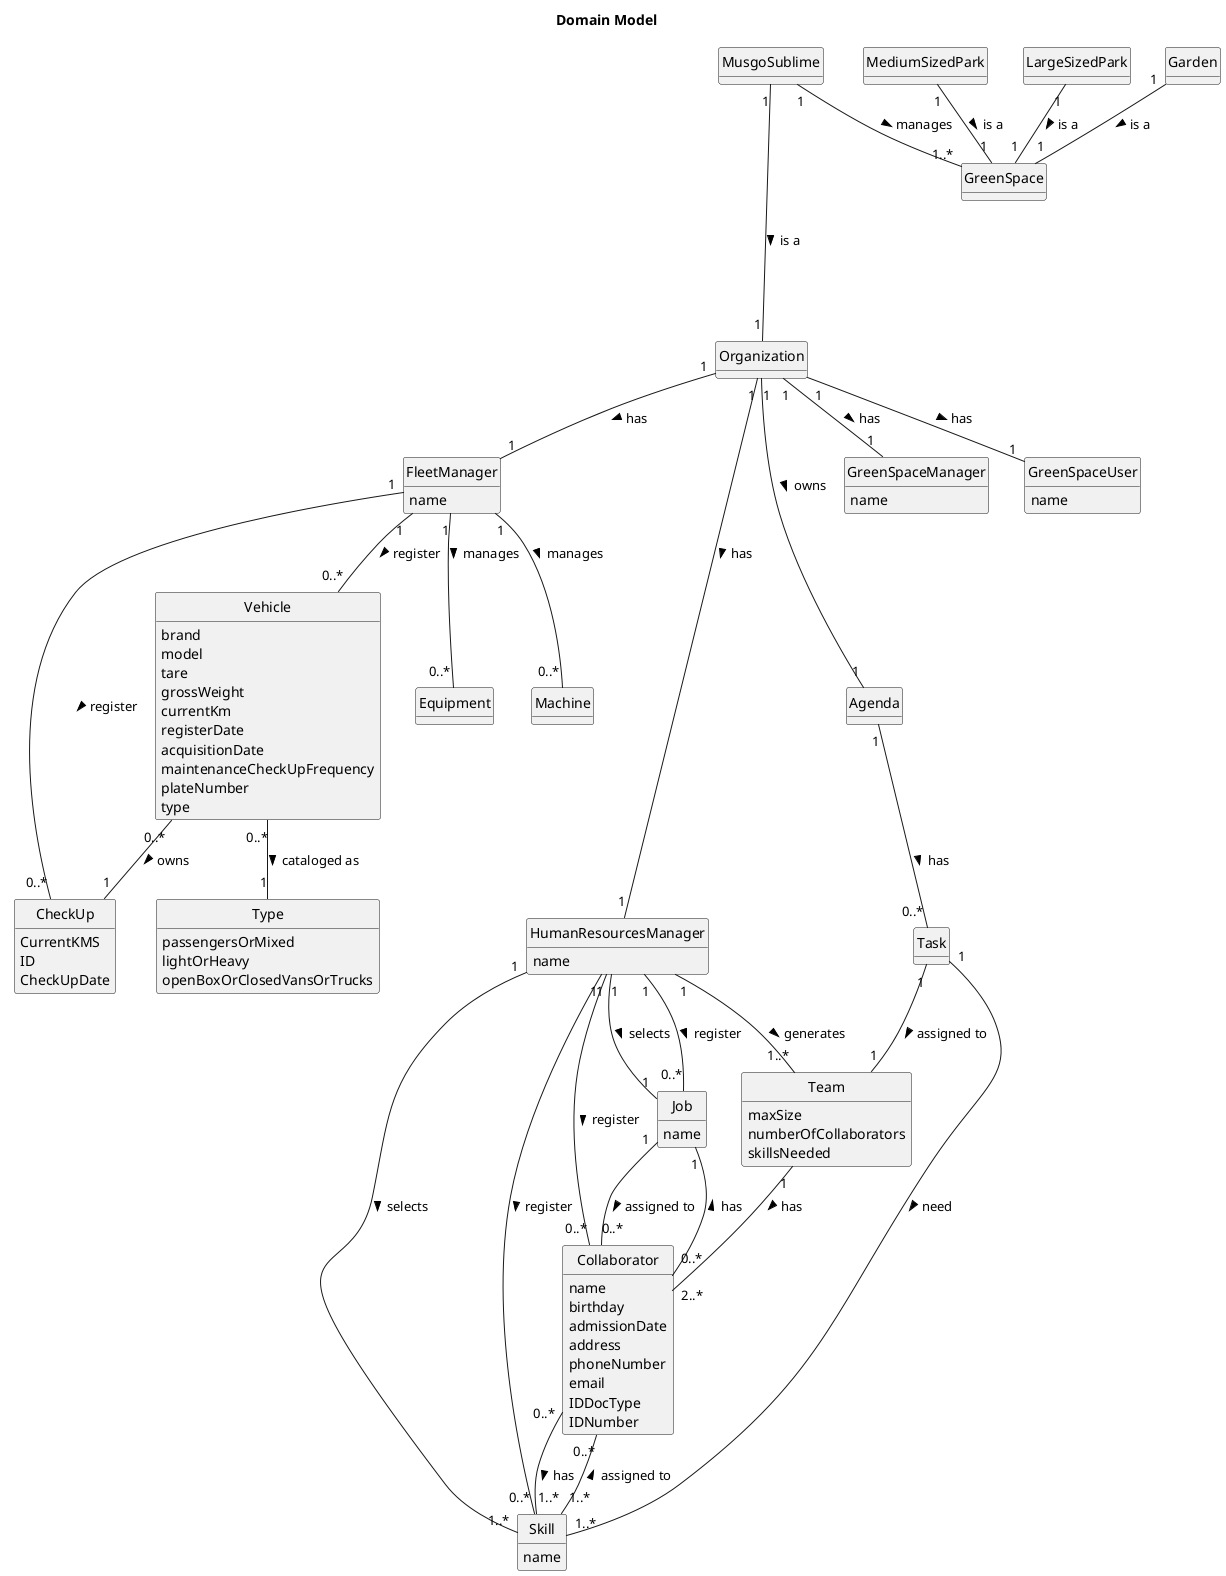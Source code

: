 @startuml
skinparam monochrome true
skinparam packageStyle rectangle
skinparam shadowing false

skinparam classAttributeIconSize 0
hide circle
hide methods

title Domain Model

class MusgoSublime {
}
class MediumSizedPark {
}
class LargeSizedPark {
}
class Garden {
}
class GreenSpace {
}

class Organization {
}

class FleetManager {
    name
}
class HumanResourcesManager {
    name
}
class GreenSpaceManager {
    name
}
class GreenSpaceUser {
    name
}

class Equipment {
}
class Machine {
}
class Vehicle {
    brand
    model
    tare
    grossWeight
    currentKm
    registerDate
    acquisitionDate
    maintenanceCheckUpFrequency
    plateNumber
    type
}
class CheckUp {
    CurrentKMS
    ID
    CheckUpDate
}
class Type {
    passengersOrMixed
    lightOrHeavy
    openBoxOrClosedVansOrTrucks
}

class Job {
    name
}
class Collaborator {
    name
    birthday
    admissionDate
    address
    phoneNumber
    email
    IDDocType
    IDNumber
}
class Skill {
    name
}
class Team {
    maxSize
    numberOfCollaborators
    skillsNeeded
}

class Agenda {
}
class Task {
}

MusgoSublime "1" ---- "1" Organization : is a >
MusgoSublime "1" -- "1..*" GreenSpace : manages >
MediumSizedPark "1" -- "1" GreenSpace : is a >
Garden "1" -- "1" GreenSpace : is a >
LargeSizedPark "1" -- "1" GreenSpace : is a >
Organization "1" -- "1" FleetManager : has >
Organization "1" -- "1" HumanResourcesManager : has >
Organization "1" -- "1" GreenSpaceManager : has >
Organization "1" -- "1" GreenSpaceUser : has >
Organization "1" --- "1" Agenda : owns >
Collaborator "0..*" -- "1" Job : has >
Collaborator "0..*" -- "1..*" Skill : has >
HumanResourcesManager "1" -- "1" Job : selects  >
HumanResourcesManager "1" -- "1..*" Skill : selects  >
HumanResourcesManager "1" -- "0..*" Job : register  >
Job "1" -- "0..*" Collaborator : assigned to >
Skill "1..*" -- "0..*" Collaborator : assigned to >
HumanResourcesManager "1" -- "0..*" Collaborator : register >
HumanResourcesManager "1" -- "0..*" Skill : register >
HumanResourcesManager "1" -- "1..*" Team : generates >
FleetManager "1" -- "0..*" Vehicle : register >
FleetManager "1" -- "0..*" Equipment : manages >
FleetManager "1" -- "0..*" Machine : manages >
FleetManager "1" - "0..*" CheckUp : register >
Vehicle "0..*" -- "1" CheckUp : owns >
Vehicle "0..*" -- "1" Type : cataloged as >
Team "1" -- "2..*" Collaborator : has >
Task "1" -- "1..*" Skill : need >
Agenda "1" -- "0..*" Task : has >
Task "1" -- "1" Team : assigned to >

@enduml


